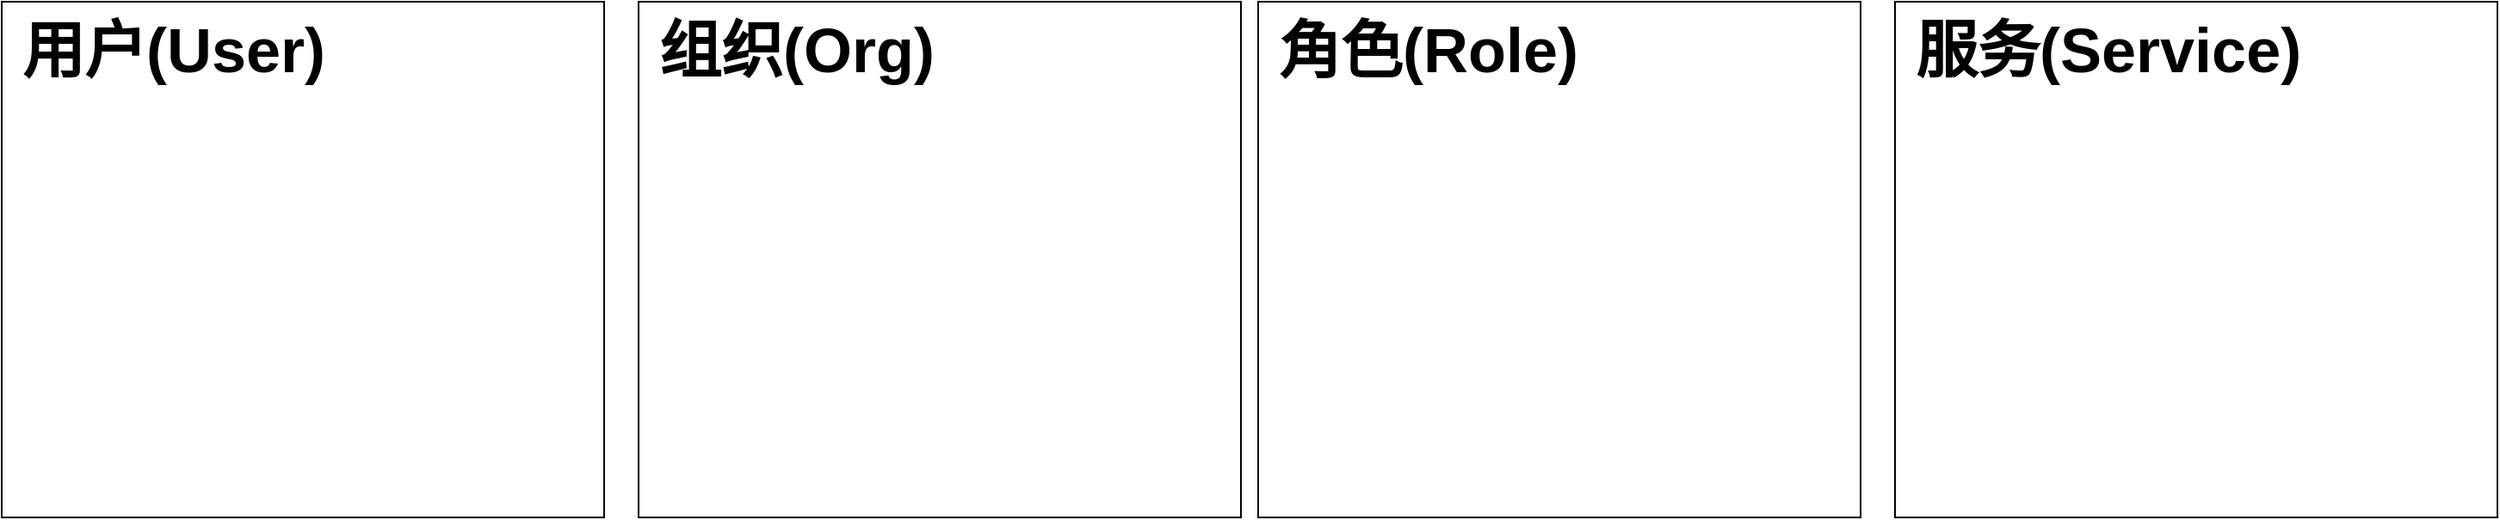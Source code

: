 <mxfile version="22.1.18" type="github">
  <diagram name="第 1 页" id="SORve16dFSBg72v4E7zD">
    <mxGraphModel dx="2874" dy="1180" grid="1" gridSize="10" guides="1" tooltips="1" connect="1" arrows="1" fold="1" page="0" pageScale="1" pageWidth="827" pageHeight="1169" math="0" shadow="0">
      <root>
        <mxCell id="0" />
        <mxCell id="1" parent="0" />
        <mxCell id="k1QYn-MifYpRVhnTq0kL-1" value="用户(User)" style="rounded=0;whiteSpace=wrap;html=1;align=left;verticalAlign=top;fontSize=36;fontStyle=1;spacingLeft=10;" vertex="1" parent="1">
          <mxGeometry x="-520" y="320" width="350" height="300" as="geometry" />
        </mxCell>
        <mxCell id="k1QYn-MifYpRVhnTq0kL-2" value="组织(Org)" style="rounded=0;whiteSpace=wrap;html=1;align=left;verticalAlign=top;fontSize=36;fontStyle=1;spacingLeft=10;" vertex="1" parent="1">
          <mxGeometry x="-150" y="320" width="350" height="300" as="geometry" />
        </mxCell>
        <mxCell id="k1QYn-MifYpRVhnTq0kL-3" value="角色(Role)" style="rounded=0;whiteSpace=wrap;html=1;align=left;verticalAlign=top;fontSize=36;fontStyle=1;spacingLeft=10;" vertex="1" parent="1">
          <mxGeometry x="210" y="320" width="350" height="300" as="geometry" />
        </mxCell>
        <mxCell id="k1QYn-MifYpRVhnTq0kL-4" value="服务(Service)" style="rounded=0;whiteSpace=wrap;html=1;align=left;verticalAlign=top;fontSize=36;fontStyle=1;spacingLeft=10;" vertex="1" parent="1">
          <mxGeometry x="580" y="320" width="350" height="300" as="geometry" />
        </mxCell>
      </root>
    </mxGraphModel>
  </diagram>
</mxfile>
